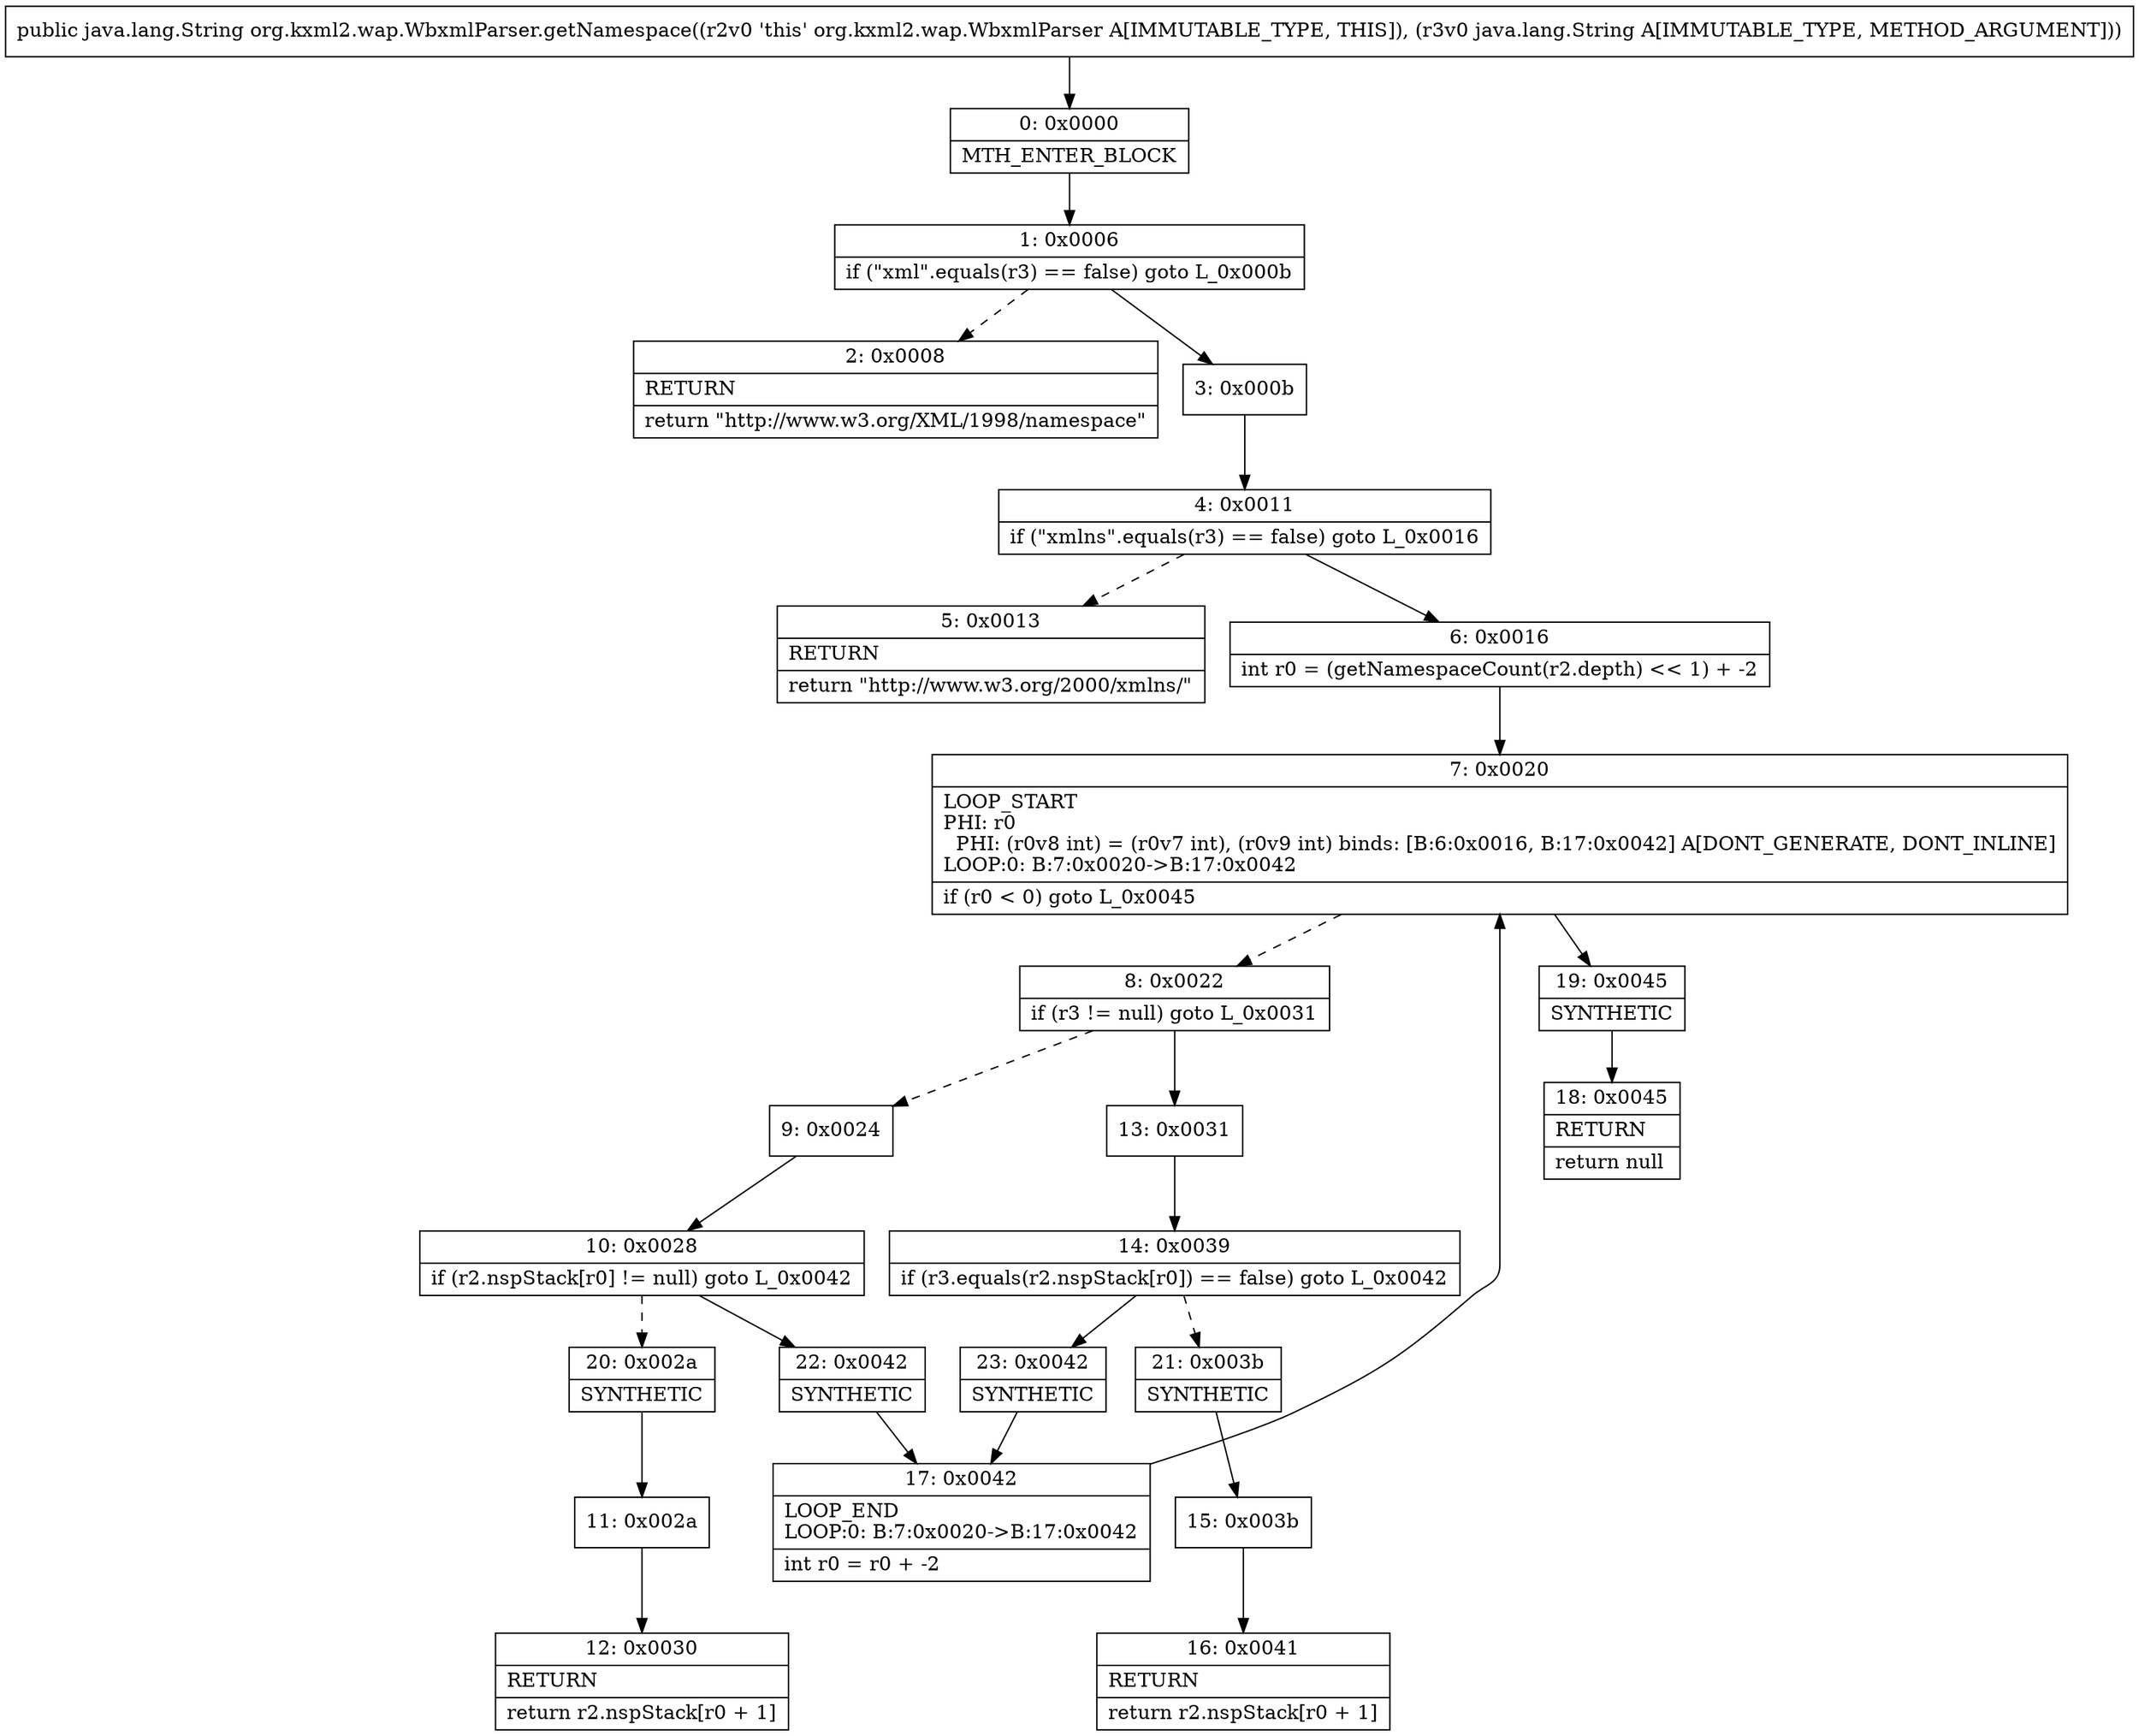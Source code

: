 digraph "CFG fororg.kxml2.wap.WbxmlParser.getNamespace(Ljava\/lang\/String;)Ljava\/lang\/String;" {
Node_0 [shape=record,label="{0\:\ 0x0000|MTH_ENTER_BLOCK\l}"];
Node_1 [shape=record,label="{1\:\ 0x0006|if (\"xml\".equals(r3) == false) goto L_0x000b\l}"];
Node_2 [shape=record,label="{2\:\ 0x0008|RETURN\l|return \"http:\/\/www.w3.org\/XML\/1998\/namespace\"\l}"];
Node_3 [shape=record,label="{3\:\ 0x000b}"];
Node_4 [shape=record,label="{4\:\ 0x0011|if (\"xmlns\".equals(r3) == false) goto L_0x0016\l}"];
Node_5 [shape=record,label="{5\:\ 0x0013|RETURN\l|return \"http:\/\/www.w3.org\/2000\/xmlns\/\"\l}"];
Node_6 [shape=record,label="{6\:\ 0x0016|int r0 = (getNamespaceCount(r2.depth) \<\< 1) + \-2\l}"];
Node_7 [shape=record,label="{7\:\ 0x0020|LOOP_START\lPHI: r0 \l  PHI: (r0v8 int) = (r0v7 int), (r0v9 int) binds: [B:6:0x0016, B:17:0x0042] A[DONT_GENERATE, DONT_INLINE]\lLOOP:0: B:7:0x0020\-\>B:17:0x0042\l|if (r0 \< 0) goto L_0x0045\l}"];
Node_8 [shape=record,label="{8\:\ 0x0022|if (r3 != null) goto L_0x0031\l}"];
Node_9 [shape=record,label="{9\:\ 0x0024}"];
Node_10 [shape=record,label="{10\:\ 0x0028|if (r2.nspStack[r0] != null) goto L_0x0042\l}"];
Node_11 [shape=record,label="{11\:\ 0x002a}"];
Node_12 [shape=record,label="{12\:\ 0x0030|RETURN\l|return r2.nspStack[r0 + 1]\l}"];
Node_13 [shape=record,label="{13\:\ 0x0031}"];
Node_14 [shape=record,label="{14\:\ 0x0039|if (r3.equals(r2.nspStack[r0]) == false) goto L_0x0042\l}"];
Node_15 [shape=record,label="{15\:\ 0x003b}"];
Node_16 [shape=record,label="{16\:\ 0x0041|RETURN\l|return r2.nspStack[r0 + 1]\l}"];
Node_17 [shape=record,label="{17\:\ 0x0042|LOOP_END\lLOOP:0: B:7:0x0020\-\>B:17:0x0042\l|int r0 = r0 + \-2\l}"];
Node_18 [shape=record,label="{18\:\ 0x0045|RETURN\l|return null\l}"];
Node_19 [shape=record,label="{19\:\ 0x0045|SYNTHETIC\l}"];
Node_20 [shape=record,label="{20\:\ 0x002a|SYNTHETIC\l}"];
Node_21 [shape=record,label="{21\:\ 0x003b|SYNTHETIC\l}"];
Node_22 [shape=record,label="{22\:\ 0x0042|SYNTHETIC\l}"];
Node_23 [shape=record,label="{23\:\ 0x0042|SYNTHETIC\l}"];
MethodNode[shape=record,label="{public java.lang.String org.kxml2.wap.WbxmlParser.getNamespace((r2v0 'this' org.kxml2.wap.WbxmlParser A[IMMUTABLE_TYPE, THIS]), (r3v0 java.lang.String A[IMMUTABLE_TYPE, METHOD_ARGUMENT])) }"];
MethodNode -> Node_0;
Node_0 -> Node_1;
Node_1 -> Node_2[style=dashed];
Node_1 -> Node_3;
Node_3 -> Node_4;
Node_4 -> Node_5[style=dashed];
Node_4 -> Node_6;
Node_6 -> Node_7;
Node_7 -> Node_8[style=dashed];
Node_7 -> Node_19;
Node_8 -> Node_9[style=dashed];
Node_8 -> Node_13;
Node_9 -> Node_10;
Node_10 -> Node_20[style=dashed];
Node_10 -> Node_22;
Node_11 -> Node_12;
Node_13 -> Node_14;
Node_14 -> Node_21[style=dashed];
Node_14 -> Node_23;
Node_15 -> Node_16;
Node_17 -> Node_7;
Node_19 -> Node_18;
Node_20 -> Node_11;
Node_21 -> Node_15;
Node_22 -> Node_17;
Node_23 -> Node_17;
}

